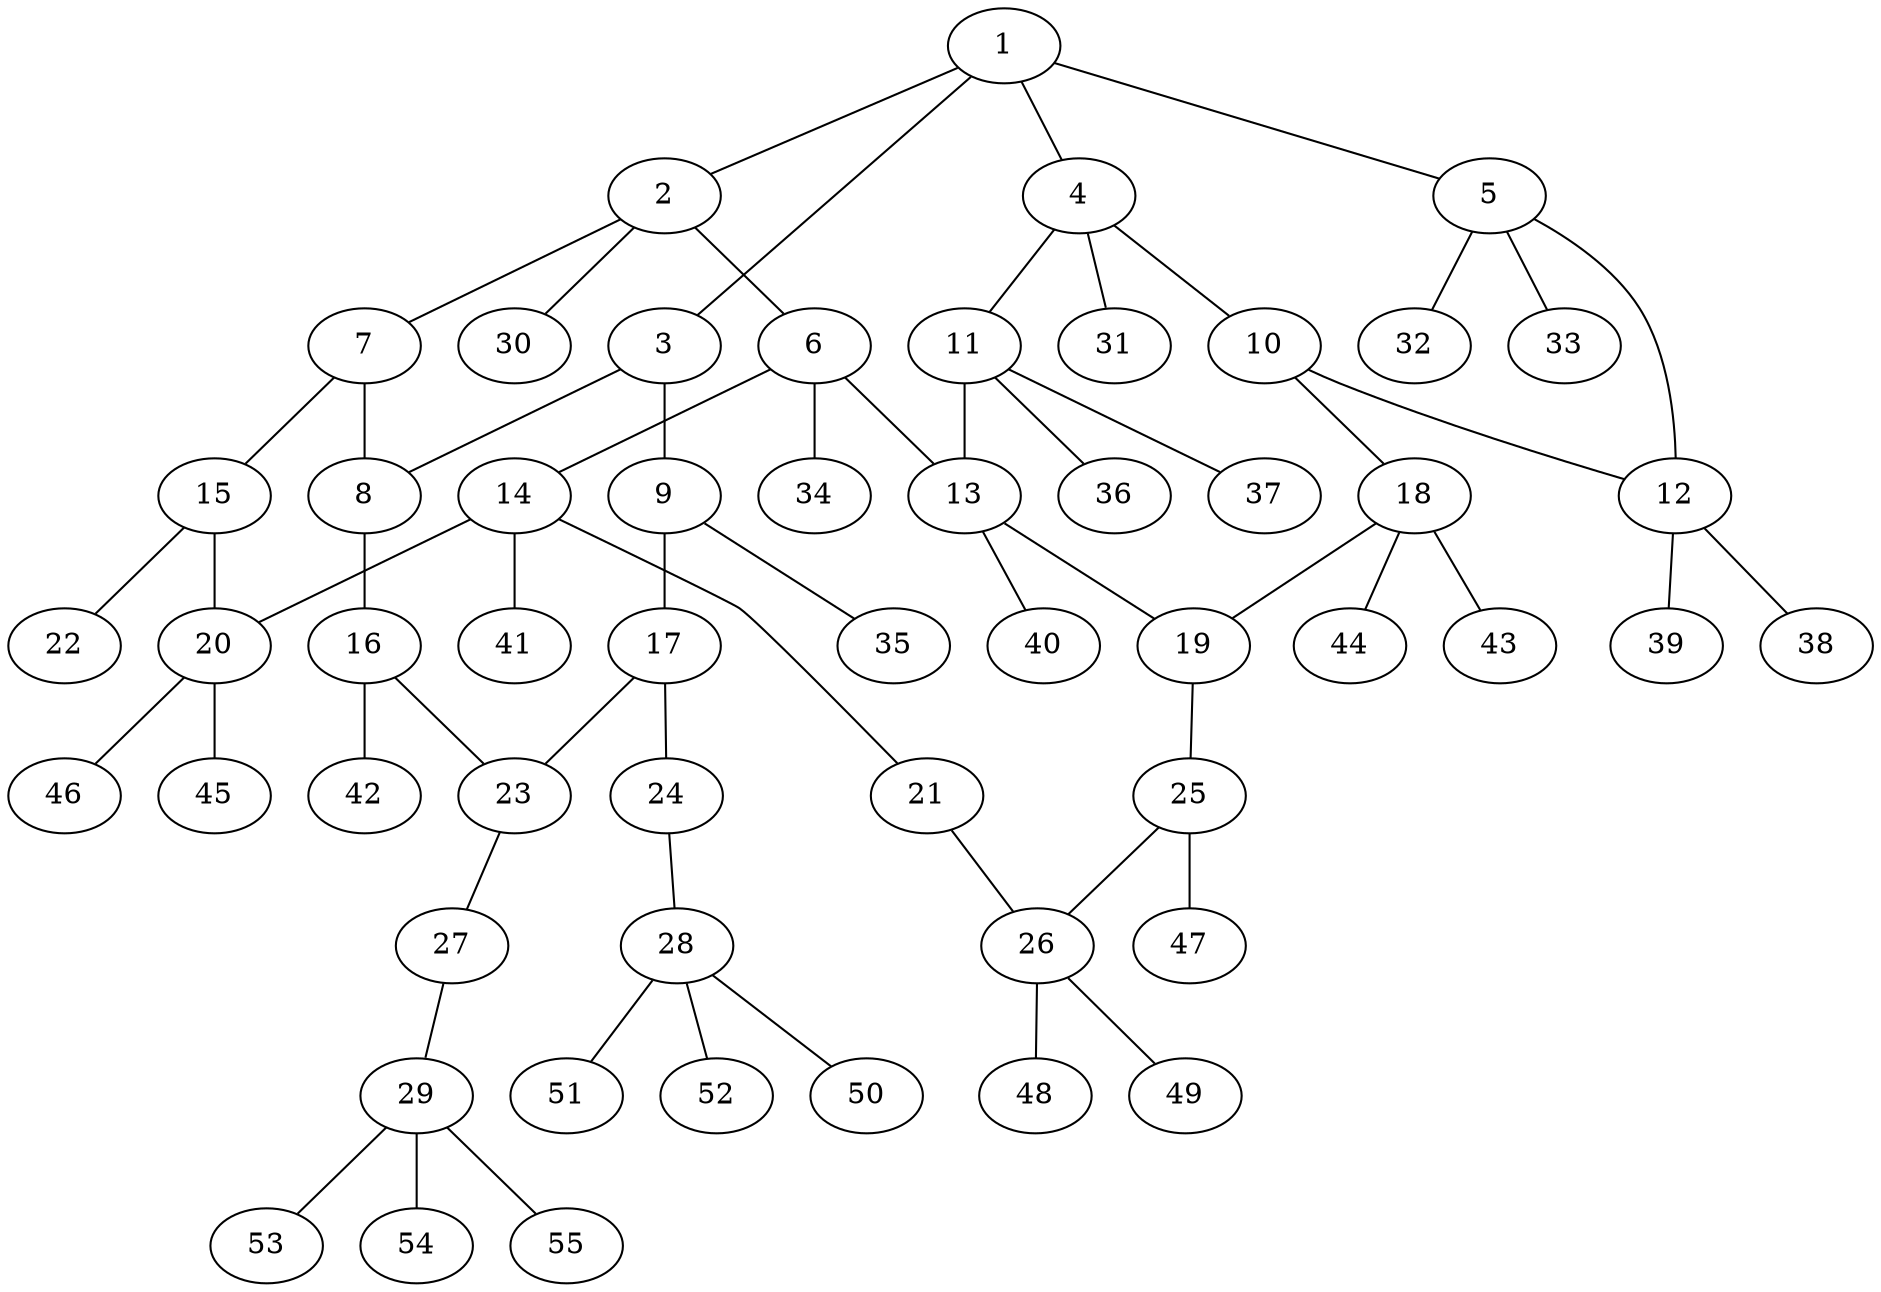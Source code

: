 graph molecule_3359 {
	1	 [chem=C];
	2	 [chem=C];
	1 -- 2	 [valence=1];
	3	 [chem=C];
	1 -- 3	 [valence=1];
	4	 [chem=C];
	1 -- 4	 [valence=1];
	5	 [chem=C];
	1 -- 5	 [valence=1];
	6	 [chem=C];
	2 -- 6	 [valence=1];
	7	 [chem=N];
	2 -- 7	 [valence=1];
	30	 [chem=H];
	2 -- 30	 [valence=1];
	8	 [chem=C];
	3 -- 8	 [valence=2];
	9	 [chem=C];
	3 -- 9	 [valence=1];
	10	 [chem=N];
	4 -- 10	 [valence=1];
	11	 [chem=C];
	4 -- 11	 [valence=1];
	31	 [chem=H];
	4 -- 31	 [valence=1];
	12	 [chem=C];
	5 -- 12	 [valence=1];
	32	 [chem=H];
	5 -- 32	 [valence=1];
	33	 [chem=H];
	5 -- 33	 [valence=1];
	13	 [chem=C];
	6 -- 13	 [valence=1];
	14	 [chem=C];
	6 -- 14	 [valence=1];
	34	 [chem=H];
	6 -- 34	 [valence=1];
	7 -- 8	 [valence=1];
	15	 [chem=C];
	7 -- 15	 [valence=1];
	16	 [chem=C];
	8 -- 16	 [valence=1];
	17	 [chem=C];
	9 -- 17	 [valence=2];
	35	 [chem=H];
	9 -- 35	 [valence=1];
	10 -- 12	 [valence=1];
	18	 [chem=C];
	10 -- 18	 [valence=1];
	11 -- 13	 [valence=1];
	36	 [chem=H];
	11 -- 36	 [valence=1];
	37	 [chem=H];
	11 -- 37	 [valence=1];
	38	 [chem=H];
	12 -- 38	 [valence=1];
	39	 [chem=H];
	12 -- 39	 [valence=1];
	19	 [chem=C];
	13 -- 19	 [valence=1];
	40	 [chem=H];
	13 -- 40	 [valence=1];
	20	 [chem=C];
	14 -- 20	 [valence=1];
	21	 [chem=O];
	14 -- 21	 [valence=1];
	41	 [chem=H];
	14 -- 41	 [valence=1];
	15 -- 20	 [valence=1];
	22	 [chem=O];
	15 -- 22	 [valence=2];
	23	 [chem=C];
	16 -- 23	 [valence=2];
	42	 [chem=H];
	16 -- 42	 [valence=1];
	17 -- 23	 [valence=1];
	24	 [chem=O];
	17 -- 24	 [valence=1];
	18 -- 19	 [valence=1];
	43	 [chem=H];
	18 -- 43	 [valence=1];
	44	 [chem=H];
	18 -- 44	 [valence=1];
	25	 [chem=C];
	19 -- 25	 [valence=2];
	45	 [chem=H];
	20 -- 45	 [valence=1];
	46	 [chem=H];
	20 -- 46	 [valence=1];
	26	 [chem=C];
	21 -- 26	 [valence=1];
	27	 [chem=O];
	23 -- 27	 [valence=1];
	28	 [chem=C];
	24 -- 28	 [valence=1];
	25 -- 26	 [valence=1];
	47	 [chem=H];
	25 -- 47	 [valence=1];
	48	 [chem=H];
	26 -- 48	 [valence=1];
	49	 [chem=H];
	26 -- 49	 [valence=1];
	29	 [chem=C];
	27 -- 29	 [valence=1];
	50	 [chem=H];
	28 -- 50	 [valence=1];
	51	 [chem=H];
	28 -- 51	 [valence=1];
	52	 [chem=H];
	28 -- 52	 [valence=1];
	53	 [chem=H];
	29 -- 53	 [valence=1];
	54	 [chem=H];
	29 -- 54	 [valence=1];
	55	 [chem=H];
	29 -- 55	 [valence=1];
}
